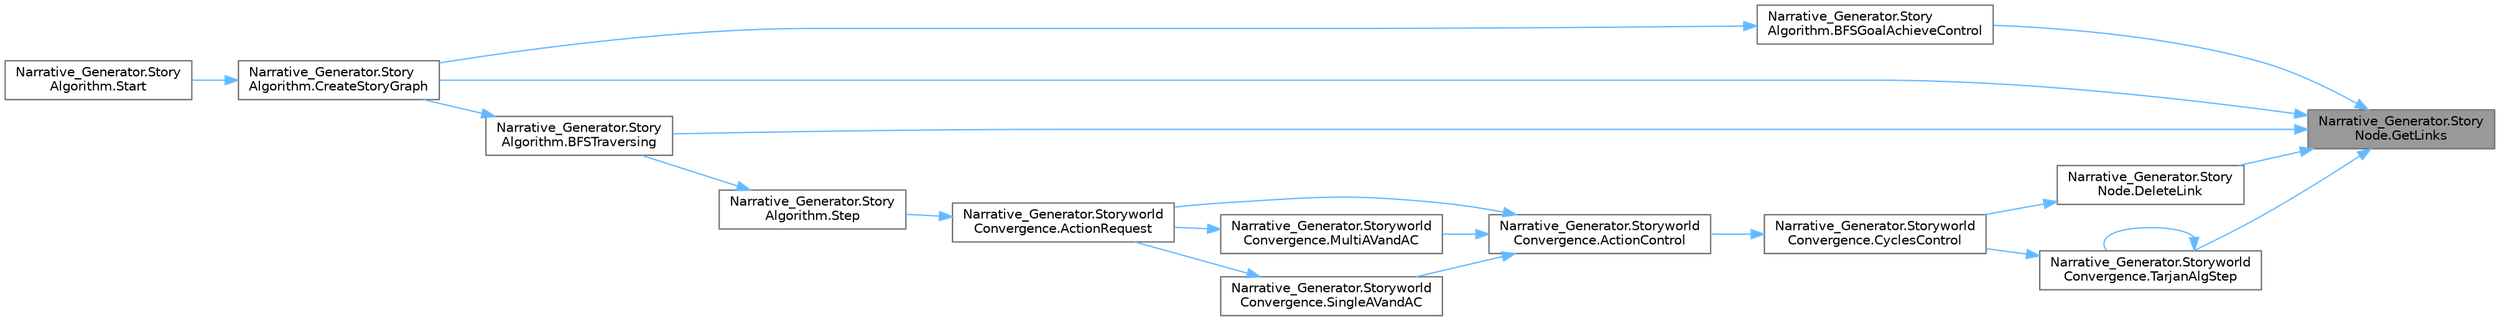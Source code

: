 digraph "Narrative_Generator.StoryNode.GetLinks"
{
 // LATEX_PDF_SIZE
  bgcolor="transparent";
  edge [fontname=Helvetica,fontsize=10,labelfontname=Helvetica,labelfontsize=10];
  node [fontname=Helvetica,fontsize=10,shape=box,height=0.2,width=0.4];
  rankdir="RL";
  Node1 [label="Narrative_Generator.Story\lNode.GetLinks",height=0.2,width=0.4,color="gray40", fillcolor="grey60", style="filled", fontcolor="black",tooltip="Returns a list of all nodes connected to this node."];
  Node1 -> Node2 [dir="back",color="steelblue1",style="solid"];
  Node2 [label="Narrative_Generator.Story\lAlgorithm.BFSGoalAchieveControl",height=0.2,width=0.4,color="grey40", fillcolor="white", style="filled",URL="$class_narrative___generator_1_1_story_algorithm.html#a642de71021abf927ab6f4630287e3304",tooltip="A method that traverses the graph according to the concept of breadth-first search and determines the..."];
  Node2 -> Node3 [dir="back",color="steelblue1",style="solid"];
  Node3 [label="Narrative_Generator.Story\lAlgorithm.CreateStoryGraph",height=0.2,width=0.4,color="grey40", fillcolor="white", style="filled",URL="$class_narrative___generator_1_1_story_algorithm.html#af62b9aaf409a5a30248c0fc5f0055723",tooltip="The method that controls the creation of the story graph."];
  Node3 -> Node4 [dir="back",color="steelblue1",style="solid"];
  Node4 [label="Narrative_Generator.Story\lAlgorithm.Start",height=0.2,width=0.4,color="grey40", fillcolor="white", style="filled",URL="$class_narrative___generator_1_1_story_algorithm.html#a5adcd998433cb838e814c1eb81ea753d",tooltip="Method is an entry point that controls the operation of the algorithm (the sequence of launching othe..."];
  Node1 -> Node5 [dir="back",color="steelblue1",style="solid"];
  Node5 [label="Narrative_Generator.Story\lAlgorithm.BFSTraversing",height=0.2,width=0.4,color="grey40", fillcolor="white", style="filled",URL="$class_narrative___generator_1_1_story_algorithm.html#a7791dc587915617de53183d85424e7aa",tooltip="A method in which we sequentially create a story graph, node by node, starting at the root,..."];
  Node5 -> Node3 [dir="back",color="steelblue1",style="solid"];
  Node1 -> Node3 [dir="back",color="steelblue1",style="solid"];
  Node1 -> Node6 [dir="back",color="steelblue1",style="solid"];
  Node6 [label="Narrative_Generator.Story\lNode.DeleteLink",height=0.2,width=0.4,color="grey40", fillcolor="white", style="filled",URL="$class_narrative___generator_1_1_story_node.html#add2f3d956c15eba37d8024ae708bb86f",tooltip="If the specified node is among the list of nodes linked with this node, then the link will be deleted..."];
  Node6 -> Node7 [dir="back",color="steelblue1",style="solid"];
  Node7 [label="Narrative_Generator.Storyworld\lConvergence.CyclesControl",height=0.2,width=0.4,color="grey40", fillcolor="white", style="filled",URL="$class_narrative___generator_1_1_storyworld_convergence.html#a8b24e6d35f950febee35af944abef896",tooltip="A method that checks whether the effects of the action under test will cause cycles in the graph."];
  Node7 -> Node8 [dir="back",color="steelblue1",style="solid"];
  Node8 [label="Narrative_Generator.Storyworld\lConvergence.ActionControl",height=0.2,width=0.4,color="grey40", fillcolor="white", style="filled",URL="$class_narrative___generator_1_1_storyworld_convergence.html#ab63aeb27180c660c584261acd9e7051d",tooltip="Checking the action for violation of the established constraints and the reachability of the goal sta..."];
  Node8 -> Node9 [dir="back",color="steelblue1",style="solid"];
  Node9 [label="Narrative_Generator.Storyworld\lConvergence.ActionRequest",height=0.2,width=0.4,color="grey40", fillcolor="white", style="filled",URL="$class_narrative___generator_1_1_storyworld_convergence.html#a371ff7aeb10e59e3c51971228ea94378",tooltip="The agent updates his beliefs, calculates a plan, chooses an action, assigns variables to it,..."];
  Node9 -> Node10 [dir="back",color="steelblue1",style="solid"];
  Node10 [label="Narrative_Generator.Story\lAlgorithm.Step",height=0.2,width=0.4,color="grey40", fillcolor="white", style="filled",URL="$class_narrative___generator_1_1_story_algorithm.html#a14fcd8daa5dd92cef5b985a754ffa59e",tooltip="Convergence in turn asks agents for actions, checks them, applies them, counteracts them,..."];
  Node10 -> Node5 [dir="back",color="steelblue1",style="solid"];
  Node8 -> Node11 [dir="back",color="steelblue1",style="solid"];
  Node11 [label="Narrative_Generator.Storyworld\lConvergence.MultiAVandAC",height=0.2,width=0.4,color="grey40", fillcolor="white", style="filled",URL="$class_narrative___generator_1_1_storyworld_convergence.html#a27d193b37c3114cc18d690e4846de59c",tooltip="A method that assigns variables (parameters) and checks the constraints of several actions of the sam..."];
  Node11 -> Node9 [dir="back",color="steelblue1",style="solid"];
  Node8 -> Node12 [dir="back",color="steelblue1",style="solid"];
  Node12 [label="Narrative_Generator.Storyworld\lConvergence.SingleAVandAC",height=0.2,width=0.4,color="grey40", fillcolor="white", style="filled",URL="$class_narrative___generator_1_1_storyworld_convergence.html#a89bee4b7f2aaec44bd5aac2d8f020981",tooltip="A method that assigns variables (parameters) and checks the constraints of one specific action."];
  Node12 -> Node9 [dir="back",color="steelblue1",style="solid"];
  Node1 -> Node13 [dir="back",color="steelblue1",style="solid"];
  Node13 [label="Narrative_Generator.Storyworld\lConvergence.TarjanAlgStep",height=0.2,width=0.4,color="grey40", fillcolor="white", style="filled",URL="$class_narrative___generator_1_1_storyworld_convergence.html#afd7eff6c34ea2d8177b40b45ed9efb10",tooltip="A method that implements an algorithm that checks for the presence of a cycle in a graph."];
  Node13 -> Node7 [dir="back",color="steelblue1",style="solid"];
  Node13 -> Node13 [dir="back",color="steelblue1",style="solid"];
}
